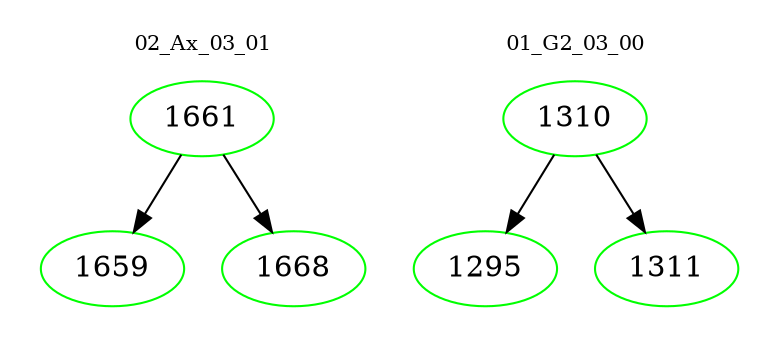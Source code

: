 digraph{
subgraph cluster_0 {
color = white
label = "02_Ax_03_01";
fontsize=10;
T0_1661 [label="1661", color="green"]
T0_1661 -> T0_1659 [color="black"]
T0_1659 [label="1659", color="green"]
T0_1661 -> T0_1668 [color="black"]
T0_1668 [label="1668", color="green"]
}
subgraph cluster_1 {
color = white
label = "01_G2_03_00";
fontsize=10;
T1_1310 [label="1310", color="green"]
T1_1310 -> T1_1295 [color="black"]
T1_1295 [label="1295", color="green"]
T1_1310 -> T1_1311 [color="black"]
T1_1311 [label="1311", color="green"]
}
}
